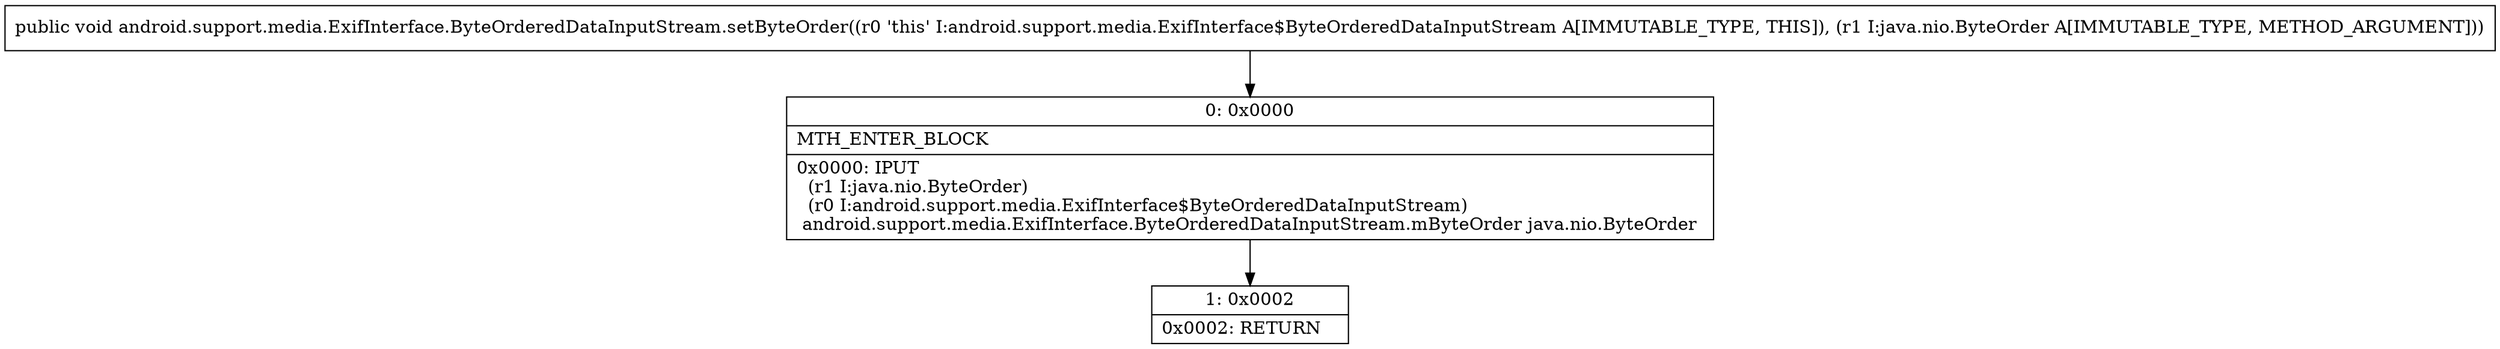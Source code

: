 digraph "CFG forandroid.support.media.ExifInterface.ByteOrderedDataInputStream.setByteOrder(Ljava\/nio\/ByteOrder;)V" {
Node_0 [shape=record,label="{0\:\ 0x0000|MTH_ENTER_BLOCK\l|0x0000: IPUT  \l  (r1 I:java.nio.ByteOrder)\l  (r0 I:android.support.media.ExifInterface$ByteOrderedDataInputStream)\l android.support.media.ExifInterface.ByteOrderedDataInputStream.mByteOrder java.nio.ByteOrder \l}"];
Node_1 [shape=record,label="{1\:\ 0x0002|0x0002: RETURN   \l}"];
MethodNode[shape=record,label="{public void android.support.media.ExifInterface.ByteOrderedDataInputStream.setByteOrder((r0 'this' I:android.support.media.ExifInterface$ByteOrderedDataInputStream A[IMMUTABLE_TYPE, THIS]), (r1 I:java.nio.ByteOrder A[IMMUTABLE_TYPE, METHOD_ARGUMENT])) }"];
MethodNode -> Node_0;
Node_0 -> Node_1;
}

